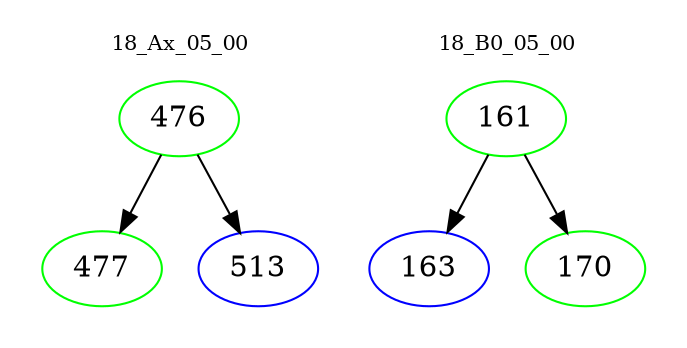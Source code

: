 digraph{
subgraph cluster_0 {
color = white
label = "18_Ax_05_00";
fontsize=10;
T0_476 [label="476", color="green"]
T0_476 -> T0_477 [color="black"]
T0_477 [label="477", color="green"]
T0_476 -> T0_513 [color="black"]
T0_513 [label="513", color="blue"]
}
subgraph cluster_1 {
color = white
label = "18_B0_05_00";
fontsize=10;
T1_161 [label="161", color="green"]
T1_161 -> T1_163 [color="black"]
T1_163 [label="163", color="blue"]
T1_161 -> T1_170 [color="black"]
T1_170 [label="170", color="green"]
}
}
